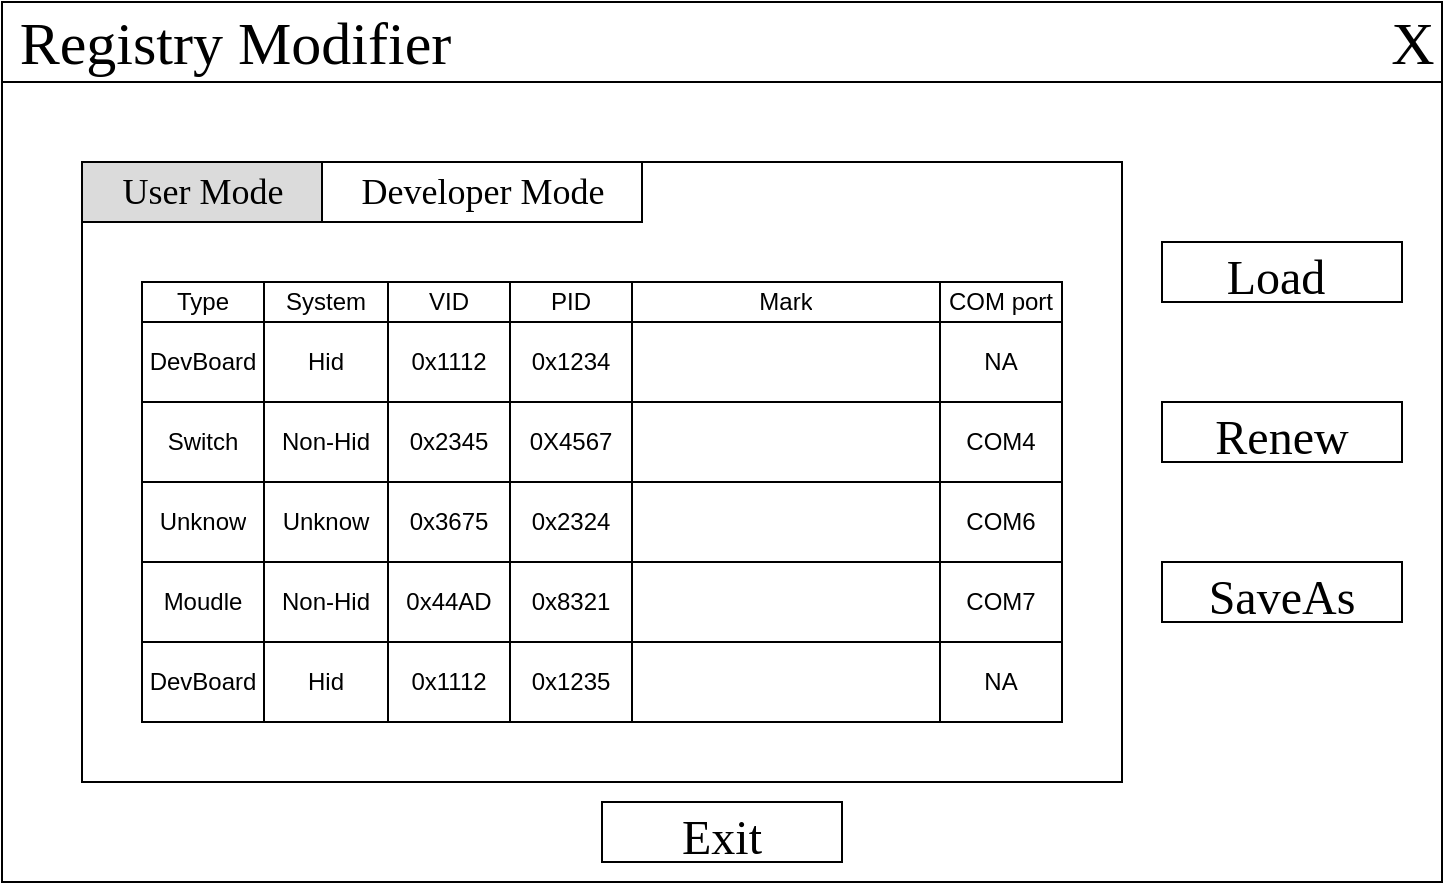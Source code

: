 <mxfile version="15.3.8" type="device"><diagram id="LmznJ2SK6GKqVRzEM1lV" name="第 1 页"><mxGraphModel dx="768" dy="474" grid="1" gridSize="10" guides="1" tooltips="1" connect="1" arrows="1" fold="1" page="1" pageScale="1" pageWidth="827" pageHeight="1169" math="0" shadow="0"><root><mxCell id="0"/><mxCell id="1" parent="0"/><mxCell id="rrC_rZLu2B54RshTxbDX-1" value="" style="rounded=0;whiteSpace=wrap;html=1;fillColor=none;" parent="1" vertex="1"><mxGeometry x="40" y="40" width="720" height="440" as="geometry"/></mxCell><mxCell id="rrC_rZLu2B54RshTxbDX-3" value="" style="rounded=0;whiteSpace=wrap;html=1;fillColor=none;" parent="1" vertex="1"><mxGeometry x="40" y="80" width="720" height="400" as="geometry"/></mxCell><mxCell id="rrC_rZLu2B54RshTxbDX-4" value="&lt;font style=&quot;font-size: 30px;&quot;&gt;Registry Modifier&amp;nbsp;&lt;/font&gt;" style="text;html=1;align=center;verticalAlign=middle;resizable=0;points=[];autosize=1;strokeColor=none;fillColor=none;fontFamily=Times New Roman;fontSize=30;" parent="1" vertex="1"><mxGeometry x="40" y="40" width="240" height="40" as="geometry"/></mxCell><mxCell id="rrC_rZLu2B54RshTxbDX-67" value="" style="rounded=0;whiteSpace=wrap;html=1;fillColor=none;" parent="1" vertex="1"><mxGeometry x="80" y="120" width="520" height="310" as="geometry"/></mxCell><mxCell id="rrC_rZLu2B54RshTxbDX-66" value="&lt;font style=&quot;font-size: 24px&quot;&gt;Exit&lt;/font&gt;" style="rounded=0;whiteSpace=wrap;html=1;fontFamily=Times New Roman;fontSize=30;" parent="1" vertex="1"><mxGeometry x="340" y="440" width="120" height="30" as="geometry"/></mxCell><mxCell id="rrC_rZLu2B54RshTxbDX-68" value="" style="shape=table;html=1;whiteSpace=wrap;startSize=0;container=1;collapsible=0;childLayout=tableLayout;fontFamily=Times New Roman;fontSize=30;" parent="1" vertex="1"><mxGeometry x="110" y="180" width="460" height="220" as="geometry"/></mxCell><mxCell id="rrC_rZLu2B54RshTxbDX-69" value="" style="shape=partialRectangle;html=1;whiteSpace=wrap;collapsible=0;dropTarget=0;pointerEvents=0;fillColor=none;top=0;left=0;bottom=0;right=0;points=[[0,0.5],[1,0.5]];portConstraint=eastwest;" parent="rrC_rZLu2B54RshTxbDX-68" vertex="1"><mxGeometry width="460" height="20" as="geometry"/></mxCell><mxCell id="rrC_rZLu2B54RshTxbDX-70" value="Type" style="shape=partialRectangle;html=1;whiteSpace=wrap;connectable=0;fillColor=none;top=0;left=0;bottom=0;right=0;overflow=hidden;pointerEvents=1;" parent="rrC_rZLu2B54RshTxbDX-69" vertex="1"><mxGeometry width="61" height="20" as="geometry"><mxRectangle width="61" height="20" as="alternateBounds"/></mxGeometry></mxCell><mxCell id="rrC_rZLu2B54RshTxbDX-71" value="System" style="shape=partialRectangle;html=1;whiteSpace=wrap;connectable=0;fillColor=none;top=0;left=0;bottom=0;right=0;overflow=hidden;pointerEvents=1;" parent="rrC_rZLu2B54RshTxbDX-69" vertex="1"><mxGeometry x="61" width="62" height="20" as="geometry"><mxRectangle width="62" height="20" as="alternateBounds"/></mxGeometry></mxCell><mxCell id="rrC_rZLu2B54RshTxbDX-72" value="VID" style="shape=partialRectangle;html=1;whiteSpace=wrap;connectable=0;fillColor=none;top=0;left=0;bottom=0;right=0;overflow=hidden;pointerEvents=1;" parent="rrC_rZLu2B54RshTxbDX-69" vertex="1"><mxGeometry x="123" width="61" height="20" as="geometry"><mxRectangle width="61" height="20" as="alternateBounds"/></mxGeometry></mxCell><mxCell id="rrC_rZLu2B54RshTxbDX-73" value="PID" style="shape=partialRectangle;html=1;whiteSpace=wrap;connectable=0;fillColor=none;top=0;left=0;bottom=0;right=0;overflow=hidden;pointerEvents=1;" parent="rrC_rZLu2B54RshTxbDX-69" vertex="1"><mxGeometry x="184" width="61" height="20" as="geometry"><mxRectangle width="61" height="20" as="alternateBounds"/></mxGeometry></mxCell><mxCell id="rrC_rZLu2B54RshTxbDX-74" value="Mark" style="shape=partialRectangle;html=1;whiteSpace=wrap;connectable=0;fillColor=none;top=0;left=0;bottom=0;right=0;overflow=hidden;pointerEvents=1;" parent="rrC_rZLu2B54RshTxbDX-69" vertex="1"><mxGeometry x="245" width="154" height="20" as="geometry"><mxRectangle width="154" height="20" as="alternateBounds"/></mxGeometry></mxCell><mxCell id="rrC_rZLu2B54RshTxbDX-75" value="&lt;span&gt;COM port&lt;/span&gt;" style="shape=partialRectangle;html=1;whiteSpace=wrap;connectable=0;fillColor=none;top=0;left=0;bottom=0;right=0;overflow=hidden;pointerEvents=1;" parent="rrC_rZLu2B54RshTxbDX-69" vertex="1"><mxGeometry x="399" width="61" height="20" as="geometry"><mxRectangle width="61" height="20" as="alternateBounds"/></mxGeometry></mxCell><mxCell id="rrC_rZLu2B54RshTxbDX-76" value="" style="shape=partialRectangle;html=1;whiteSpace=wrap;collapsible=0;dropTarget=0;pointerEvents=0;fillColor=none;top=0;left=0;bottom=0;right=0;points=[[0,0.5],[1,0.5]];portConstraint=eastwest;" parent="rrC_rZLu2B54RshTxbDX-68" vertex="1"><mxGeometry y="20" width="460" height="40" as="geometry"/></mxCell><mxCell id="rrC_rZLu2B54RshTxbDX-77" value="DevBoard" style="shape=partialRectangle;html=1;whiteSpace=wrap;connectable=0;fillColor=none;top=0;left=0;bottom=0;right=0;overflow=hidden;pointerEvents=1;" parent="rrC_rZLu2B54RshTxbDX-76" vertex="1"><mxGeometry width="61" height="40" as="geometry"><mxRectangle width="61" height="40" as="alternateBounds"/></mxGeometry></mxCell><mxCell id="rrC_rZLu2B54RshTxbDX-78" value="&lt;span&gt;Hid&lt;/span&gt;" style="shape=partialRectangle;html=1;whiteSpace=wrap;connectable=0;fillColor=none;top=0;left=0;bottom=0;right=0;overflow=hidden;pointerEvents=1;" parent="rrC_rZLu2B54RshTxbDX-76" vertex="1"><mxGeometry x="61" width="62" height="40" as="geometry"><mxRectangle width="62" height="40" as="alternateBounds"/></mxGeometry></mxCell><mxCell id="rrC_rZLu2B54RshTxbDX-79" value="0x1112" style="shape=partialRectangle;html=1;whiteSpace=wrap;connectable=0;fillColor=none;top=0;left=0;bottom=0;right=0;overflow=hidden;pointerEvents=1;" parent="rrC_rZLu2B54RshTxbDX-76" vertex="1"><mxGeometry x="123" width="61" height="40" as="geometry"><mxRectangle width="61" height="40" as="alternateBounds"/></mxGeometry></mxCell><mxCell id="rrC_rZLu2B54RshTxbDX-80" value="0x1234" style="shape=partialRectangle;html=1;whiteSpace=wrap;connectable=0;fillColor=none;top=0;left=0;bottom=0;right=0;overflow=hidden;pointerEvents=1;" parent="rrC_rZLu2B54RshTxbDX-76" vertex="1"><mxGeometry x="184" width="61" height="40" as="geometry"><mxRectangle width="61" height="40" as="alternateBounds"/></mxGeometry></mxCell><mxCell id="rrC_rZLu2B54RshTxbDX-81" style="shape=partialRectangle;html=1;whiteSpace=wrap;connectable=0;fillColor=none;top=0;left=0;bottom=0;right=0;overflow=hidden;pointerEvents=1;" parent="rrC_rZLu2B54RshTxbDX-76" vertex="1"><mxGeometry x="245" width="154" height="40" as="geometry"><mxRectangle width="154" height="40" as="alternateBounds"/></mxGeometry></mxCell><mxCell id="rrC_rZLu2B54RshTxbDX-82" value="NA" style="shape=partialRectangle;html=1;whiteSpace=wrap;connectable=0;fillColor=none;top=0;left=0;bottom=0;right=0;overflow=hidden;pointerEvents=1;" parent="rrC_rZLu2B54RshTxbDX-76" vertex="1"><mxGeometry x="399" width="61" height="40" as="geometry"><mxRectangle width="61" height="40" as="alternateBounds"/></mxGeometry></mxCell><mxCell id="rrC_rZLu2B54RshTxbDX-83" value="" style="shape=partialRectangle;html=1;whiteSpace=wrap;collapsible=0;dropTarget=0;pointerEvents=0;fillColor=none;top=0;left=0;bottom=0;right=0;points=[[0,0.5],[1,0.5]];portConstraint=eastwest;" parent="rrC_rZLu2B54RshTxbDX-68" vertex="1"><mxGeometry y="60" width="460" height="40" as="geometry"/></mxCell><mxCell id="rrC_rZLu2B54RshTxbDX-84" value="Switch" style="shape=partialRectangle;html=1;whiteSpace=wrap;connectable=0;fillColor=none;top=0;left=0;bottom=0;right=0;overflow=hidden;pointerEvents=1;" parent="rrC_rZLu2B54RshTxbDX-83" vertex="1"><mxGeometry width="61" height="40" as="geometry"><mxRectangle width="61" height="40" as="alternateBounds"/></mxGeometry></mxCell><mxCell id="rrC_rZLu2B54RshTxbDX-85" value="&lt;span&gt;Non-Hid&lt;/span&gt;" style="shape=partialRectangle;html=1;whiteSpace=wrap;connectable=0;fillColor=none;top=0;left=0;bottom=0;right=0;overflow=hidden;pointerEvents=1;" parent="rrC_rZLu2B54RshTxbDX-83" vertex="1"><mxGeometry x="61" width="62" height="40" as="geometry"><mxRectangle width="62" height="40" as="alternateBounds"/></mxGeometry></mxCell><mxCell id="rrC_rZLu2B54RshTxbDX-86" value="0x2345" style="shape=partialRectangle;html=1;whiteSpace=wrap;connectable=0;fillColor=none;top=0;left=0;bottom=0;right=0;overflow=hidden;pointerEvents=1;" parent="rrC_rZLu2B54RshTxbDX-83" vertex="1"><mxGeometry x="123" width="61" height="40" as="geometry"><mxRectangle width="61" height="40" as="alternateBounds"/></mxGeometry></mxCell><mxCell id="rrC_rZLu2B54RshTxbDX-87" value="0X4567" style="shape=partialRectangle;html=1;whiteSpace=wrap;connectable=0;fillColor=none;top=0;left=0;bottom=0;right=0;overflow=hidden;pointerEvents=1;" parent="rrC_rZLu2B54RshTxbDX-83" vertex="1"><mxGeometry x="184" width="61" height="40" as="geometry"><mxRectangle width="61" height="40" as="alternateBounds"/></mxGeometry></mxCell><mxCell id="rrC_rZLu2B54RshTxbDX-88" style="shape=partialRectangle;html=1;whiteSpace=wrap;connectable=0;fillColor=none;top=0;left=0;bottom=0;right=0;overflow=hidden;pointerEvents=1;" parent="rrC_rZLu2B54RshTxbDX-83" vertex="1"><mxGeometry x="245" width="154" height="40" as="geometry"><mxRectangle width="154" height="40" as="alternateBounds"/></mxGeometry></mxCell><mxCell id="rrC_rZLu2B54RshTxbDX-89" value="COM4" style="shape=partialRectangle;html=1;whiteSpace=wrap;connectable=0;fillColor=none;top=0;left=0;bottom=0;right=0;overflow=hidden;pointerEvents=1;" parent="rrC_rZLu2B54RshTxbDX-83" vertex="1"><mxGeometry x="399" width="61" height="40" as="geometry"><mxRectangle width="61" height="40" as="alternateBounds"/></mxGeometry></mxCell><mxCell id="rrC_rZLu2B54RshTxbDX-90" style="shape=partialRectangle;html=1;whiteSpace=wrap;collapsible=0;dropTarget=0;pointerEvents=0;fillColor=none;top=0;left=0;bottom=0;right=0;points=[[0,0.5],[1,0.5]];portConstraint=eastwest;" parent="rrC_rZLu2B54RshTxbDX-68" vertex="1"><mxGeometry y="100" width="460" height="40" as="geometry"/></mxCell><mxCell id="rrC_rZLu2B54RshTxbDX-91" value="Unknow" style="shape=partialRectangle;html=1;whiteSpace=wrap;connectable=0;fillColor=none;top=0;left=0;bottom=0;right=0;overflow=hidden;pointerEvents=1;" parent="rrC_rZLu2B54RshTxbDX-90" vertex="1"><mxGeometry width="61" height="40" as="geometry"><mxRectangle width="61" height="40" as="alternateBounds"/></mxGeometry></mxCell><mxCell id="rrC_rZLu2B54RshTxbDX-92" value="&lt;span&gt;Unknow&lt;/span&gt;" style="shape=partialRectangle;html=1;whiteSpace=wrap;connectable=0;fillColor=none;top=0;left=0;bottom=0;right=0;overflow=hidden;pointerEvents=1;" parent="rrC_rZLu2B54RshTxbDX-90" vertex="1"><mxGeometry x="61" width="62" height="40" as="geometry"><mxRectangle width="62" height="40" as="alternateBounds"/></mxGeometry></mxCell><mxCell id="rrC_rZLu2B54RshTxbDX-93" value="0x3675" style="shape=partialRectangle;html=1;whiteSpace=wrap;connectable=0;fillColor=none;top=0;left=0;bottom=0;right=0;overflow=hidden;pointerEvents=1;" parent="rrC_rZLu2B54RshTxbDX-90" vertex="1"><mxGeometry x="123" width="61" height="40" as="geometry"><mxRectangle width="61" height="40" as="alternateBounds"/></mxGeometry></mxCell><mxCell id="rrC_rZLu2B54RshTxbDX-94" value="0x2324" style="shape=partialRectangle;html=1;whiteSpace=wrap;connectable=0;fillColor=none;top=0;left=0;bottom=0;right=0;overflow=hidden;pointerEvents=1;" parent="rrC_rZLu2B54RshTxbDX-90" vertex="1"><mxGeometry x="184" width="61" height="40" as="geometry"><mxRectangle width="61" height="40" as="alternateBounds"/></mxGeometry></mxCell><mxCell id="rrC_rZLu2B54RshTxbDX-95" style="shape=partialRectangle;html=1;whiteSpace=wrap;connectable=0;fillColor=none;top=0;left=0;bottom=0;right=0;overflow=hidden;pointerEvents=1;" parent="rrC_rZLu2B54RshTxbDX-90" vertex="1"><mxGeometry x="245" width="154" height="40" as="geometry"><mxRectangle width="154" height="40" as="alternateBounds"/></mxGeometry></mxCell><mxCell id="rrC_rZLu2B54RshTxbDX-96" value="COM6" style="shape=partialRectangle;html=1;whiteSpace=wrap;connectable=0;fillColor=none;top=0;left=0;bottom=0;right=0;overflow=hidden;pointerEvents=1;" parent="rrC_rZLu2B54RshTxbDX-90" vertex="1"><mxGeometry x="399" width="61" height="40" as="geometry"><mxRectangle width="61" height="40" as="alternateBounds"/></mxGeometry></mxCell><mxCell id="rrC_rZLu2B54RshTxbDX-97" style="shape=partialRectangle;html=1;whiteSpace=wrap;collapsible=0;dropTarget=0;pointerEvents=0;fillColor=none;top=0;left=0;bottom=0;right=0;points=[[0,0.5],[1,0.5]];portConstraint=eastwest;" parent="rrC_rZLu2B54RshTxbDX-68" vertex="1"><mxGeometry y="140" width="460" height="40" as="geometry"/></mxCell><mxCell id="rrC_rZLu2B54RshTxbDX-98" value="Moudle" style="shape=partialRectangle;html=1;whiteSpace=wrap;connectable=0;fillColor=none;top=0;left=0;bottom=0;right=0;overflow=hidden;pointerEvents=1;" parent="rrC_rZLu2B54RshTxbDX-97" vertex="1"><mxGeometry width="61" height="40" as="geometry"><mxRectangle width="61" height="40" as="alternateBounds"/></mxGeometry></mxCell><mxCell id="rrC_rZLu2B54RshTxbDX-99" value="&lt;span&gt;Non-Hid&lt;/span&gt;" style="shape=partialRectangle;html=1;whiteSpace=wrap;connectable=0;fillColor=none;top=0;left=0;bottom=0;right=0;overflow=hidden;pointerEvents=1;" parent="rrC_rZLu2B54RshTxbDX-97" vertex="1"><mxGeometry x="61" width="62" height="40" as="geometry"><mxRectangle width="62" height="40" as="alternateBounds"/></mxGeometry></mxCell><mxCell id="rrC_rZLu2B54RshTxbDX-100" value="0x44AD" style="shape=partialRectangle;html=1;whiteSpace=wrap;connectable=0;fillColor=none;top=0;left=0;bottom=0;right=0;overflow=hidden;pointerEvents=1;" parent="rrC_rZLu2B54RshTxbDX-97" vertex="1"><mxGeometry x="123" width="61" height="40" as="geometry"><mxRectangle width="61" height="40" as="alternateBounds"/></mxGeometry></mxCell><mxCell id="rrC_rZLu2B54RshTxbDX-101" value="&lt;span&gt;0x8321&lt;/span&gt;" style="shape=partialRectangle;html=1;whiteSpace=wrap;connectable=0;fillColor=none;top=0;left=0;bottom=0;right=0;overflow=hidden;pointerEvents=1;" parent="rrC_rZLu2B54RshTxbDX-97" vertex="1"><mxGeometry x="184" width="61" height="40" as="geometry"><mxRectangle width="61" height="40" as="alternateBounds"/></mxGeometry></mxCell><mxCell id="rrC_rZLu2B54RshTxbDX-102" style="shape=partialRectangle;html=1;whiteSpace=wrap;connectable=0;fillColor=none;top=0;left=0;bottom=0;right=0;overflow=hidden;pointerEvents=1;" parent="rrC_rZLu2B54RshTxbDX-97" vertex="1"><mxGeometry x="245" width="154" height="40" as="geometry"><mxRectangle width="154" height="40" as="alternateBounds"/></mxGeometry></mxCell><mxCell id="rrC_rZLu2B54RshTxbDX-103" value="COM7" style="shape=partialRectangle;html=1;whiteSpace=wrap;connectable=0;fillColor=none;top=0;left=0;bottom=0;right=0;overflow=hidden;pointerEvents=1;" parent="rrC_rZLu2B54RshTxbDX-97" vertex="1"><mxGeometry x="399" width="61" height="40" as="geometry"><mxRectangle width="61" height="40" as="alternateBounds"/></mxGeometry></mxCell><mxCell id="rrC_rZLu2B54RshTxbDX-104" style="shape=partialRectangle;html=1;whiteSpace=wrap;collapsible=0;dropTarget=0;pointerEvents=0;fillColor=none;top=0;left=0;bottom=0;right=0;points=[[0,0.5],[1,0.5]];portConstraint=eastwest;" parent="rrC_rZLu2B54RshTxbDX-68" vertex="1"><mxGeometry y="180" width="460" height="40" as="geometry"/></mxCell><mxCell id="rrC_rZLu2B54RshTxbDX-105" value="DevBoard" style="shape=partialRectangle;html=1;whiteSpace=wrap;connectable=0;fillColor=none;top=0;left=0;bottom=0;right=0;overflow=hidden;pointerEvents=1;" parent="rrC_rZLu2B54RshTxbDX-104" vertex="1"><mxGeometry width="61" height="40" as="geometry"><mxRectangle width="61" height="40" as="alternateBounds"/></mxGeometry></mxCell><mxCell id="rrC_rZLu2B54RshTxbDX-106" value="Hid" style="shape=partialRectangle;html=1;whiteSpace=wrap;connectable=0;fillColor=none;top=0;left=0;bottom=0;right=0;overflow=hidden;pointerEvents=1;" parent="rrC_rZLu2B54RshTxbDX-104" vertex="1"><mxGeometry x="61" width="62" height="40" as="geometry"><mxRectangle width="62" height="40" as="alternateBounds"/></mxGeometry></mxCell><mxCell id="rrC_rZLu2B54RshTxbDX-107" value="0x1112" style="shape=partialRectangle;html=1;whiteSpace=wrap;connectable=0;fillColor=none;top=0;left=0;bottom=0;right=0;overflow=hidden;pointerEvents=1;" parent="rrC_rZLu2B54RshTxbDX-104" vertex="1"><mxGeometry x="123" width="61" height="40" as="geometry"><mxRectangle width="61" height="40" as="alternateBounds"/></mxGeometry></mxCell><mxCell id="rrC_rZLu2B54RshTxbDX-108" value="0x1235" style="shape=partialRectangle;html=1;whiteSpace=wrap;connectable=0;fillColor=none;top=0;left=0;bottom=0;right=0;overflow=hidden;pointerEvents=1;" parent="rrC_rZLu2B54RshTxbDX-104" vertex="1"><mxGeometry x="184" width="61" height="40" as="geometry"><mxRectangle width="61" height="40" as="alternateBounds"/></mxGeometry></mxCell><mxCell id="rrC_rZLu2B54RshTxbDX-109" style="shape=partialRectangle;html=1;whiteSpace=wrap;connectable=0;fillColor=none;top=0;left=0;bottom=0;right=0;overflow=hidden;pointerEvents=1;" parent="rrC_rZLu2B54RshTxbDX-104" vertex="1"><mxGeometry x="245" width="154" height="40" as="geometry"><mxRectangle width="154" height="40" as="alternateBounds"/></mxGeometry></mxCell><mxCell id="rrC_rZLu2B54RshTxbDX-110" value="NA" style="shape=partialRectangle;html=1;whiteSpace=wrap;connectable=0;fillColor=none;top=0;left=0;bottom=0;right=0;overflow=hidden;pointerEvents=1;" parent="rrC_rZLu2B54RshTxbDX-104" vertex="1"><mxGeometry x="399" width="61" height="40" as="geometry"><mxRectangle width="61" height="40" as="alternateBounds"/></mxGeometry></mxCell><mxCell id="rrC_rZLu2B54RshTxbDX-111" value="" style="rounded=0;whiteSpace=wrap;html=1;fontFamily=Times New Roman;fontSize=30;fillColor=#DBDBDB;" parent="1" vertex="1"><mxGeometry x="80" y="120" width="120" height="30" as="geometry"/></mxCell><mxCell id="rrC_rZLu2B54RshTxbDX-113" value="&lt;div class=&quot;tw-ta-container F0azHf tw-nfl&quot; id=&quot;tw-target-text-container&quot; tabindex=&quot;0&quot; style=&quot;overflow: hidden ; position: relative ; outline: 0px ; font-size: 18px&quot;&gt;&lt;br&gt;&lt;/div&gt;" style="rounded=0;whiteSpace=wrap;html=1;fontFamily=Times New Roman;fontSize=30;fillColor=none;" parent="1" vertex="1"><mxGeometry x="200" y="120" width="160" height="30" as="geometry"/></mxCell><mxCell id="rrC_rZLu2B54RshTxbDX-118" value="User Mode" style="text;html=1;align=center;verticalAlign=middle;resizable=0;points=[];autosize=1;strokeColor=none;fillColor=none;fontSize=18;fontFamily=Times New Roman;" parent="1" vertex="1"><mxGeometry x="90" y="120" width="100" height="30" as="geometry"/></mxCell><mxCell id="rrC_rZLu2B54RshTxbDX-119" value="Developer Mode" style="text;html=1;align=center;verticalAlign=middle;resizable=0;points=[];autosize=1;strokeColor=none;fillColor=none;fontSize=18;fontFamily=Times New Roman;" parent="1" vertex="1"><mxGeometry x="210" y="120" width="140" height="30" as="geometry"/></mxCell><mxCell id="rrC_rZLu2B54RshTxbDX-120" value="&lt;font style=&quot;font-size: 30px;&quot;&gt;X&lt;/font&gt;" style="text;html=1;align=center;verticalAlign=middle;resizable=0;points=[];autosize=1;strokeColor=none;fillColor=none;fontSize=30;fontFamily=Times New Roman;" parent="1" vertex="1"><mxGeometry x="725" y="40" width="40" height="40" as="geometry"/></mxCell><mxCell id="rrC_rZLu2B54RshTxbDX-122" value="&lt;font style=&quot;font-size: 24px&quot;&gt;Load&amp;nbsp;&lt;/font&gt;" style="rounded=0;whiteSpace=wrap;html=1;fontFamily=Times New Roman;fontSize=30;" parent="1" vertex="1"><mxGeometry x="620" y="160" width="120" height="30" as="geometry"/></mxCell><mxCell id="rrC_rZLu2B54RshTxbDX-123" value="&lt;font style=&quot;font-size: 24px&quot;&gt;SaveAs&lt;/font&gt;" style="rounded=0;whiteSpace=wrap;html=1;fontFamily=Times New Roman;fontSize=30;" parent="1" vertex="1"><mxGeometry x="620" y="320" width="120" height="30" as="geometry"/></mxCell><mxCell id="rrC_rZLu2B54RshTxbDX-124" value="&lt;font style=&quot;font-size: 24px&quot;&gt;Renew&lt;/font&gt;" style="rounded=0;whiteSpace=wrap;html=1;fontFamily=Times New Roman;fontSize=30;" parent="1" vertex="1"><mxGeometry x="620" y="240" width="120" height="30" as="geometry"/></mxCell></root></mxGraphModel></diagram></mxfile>